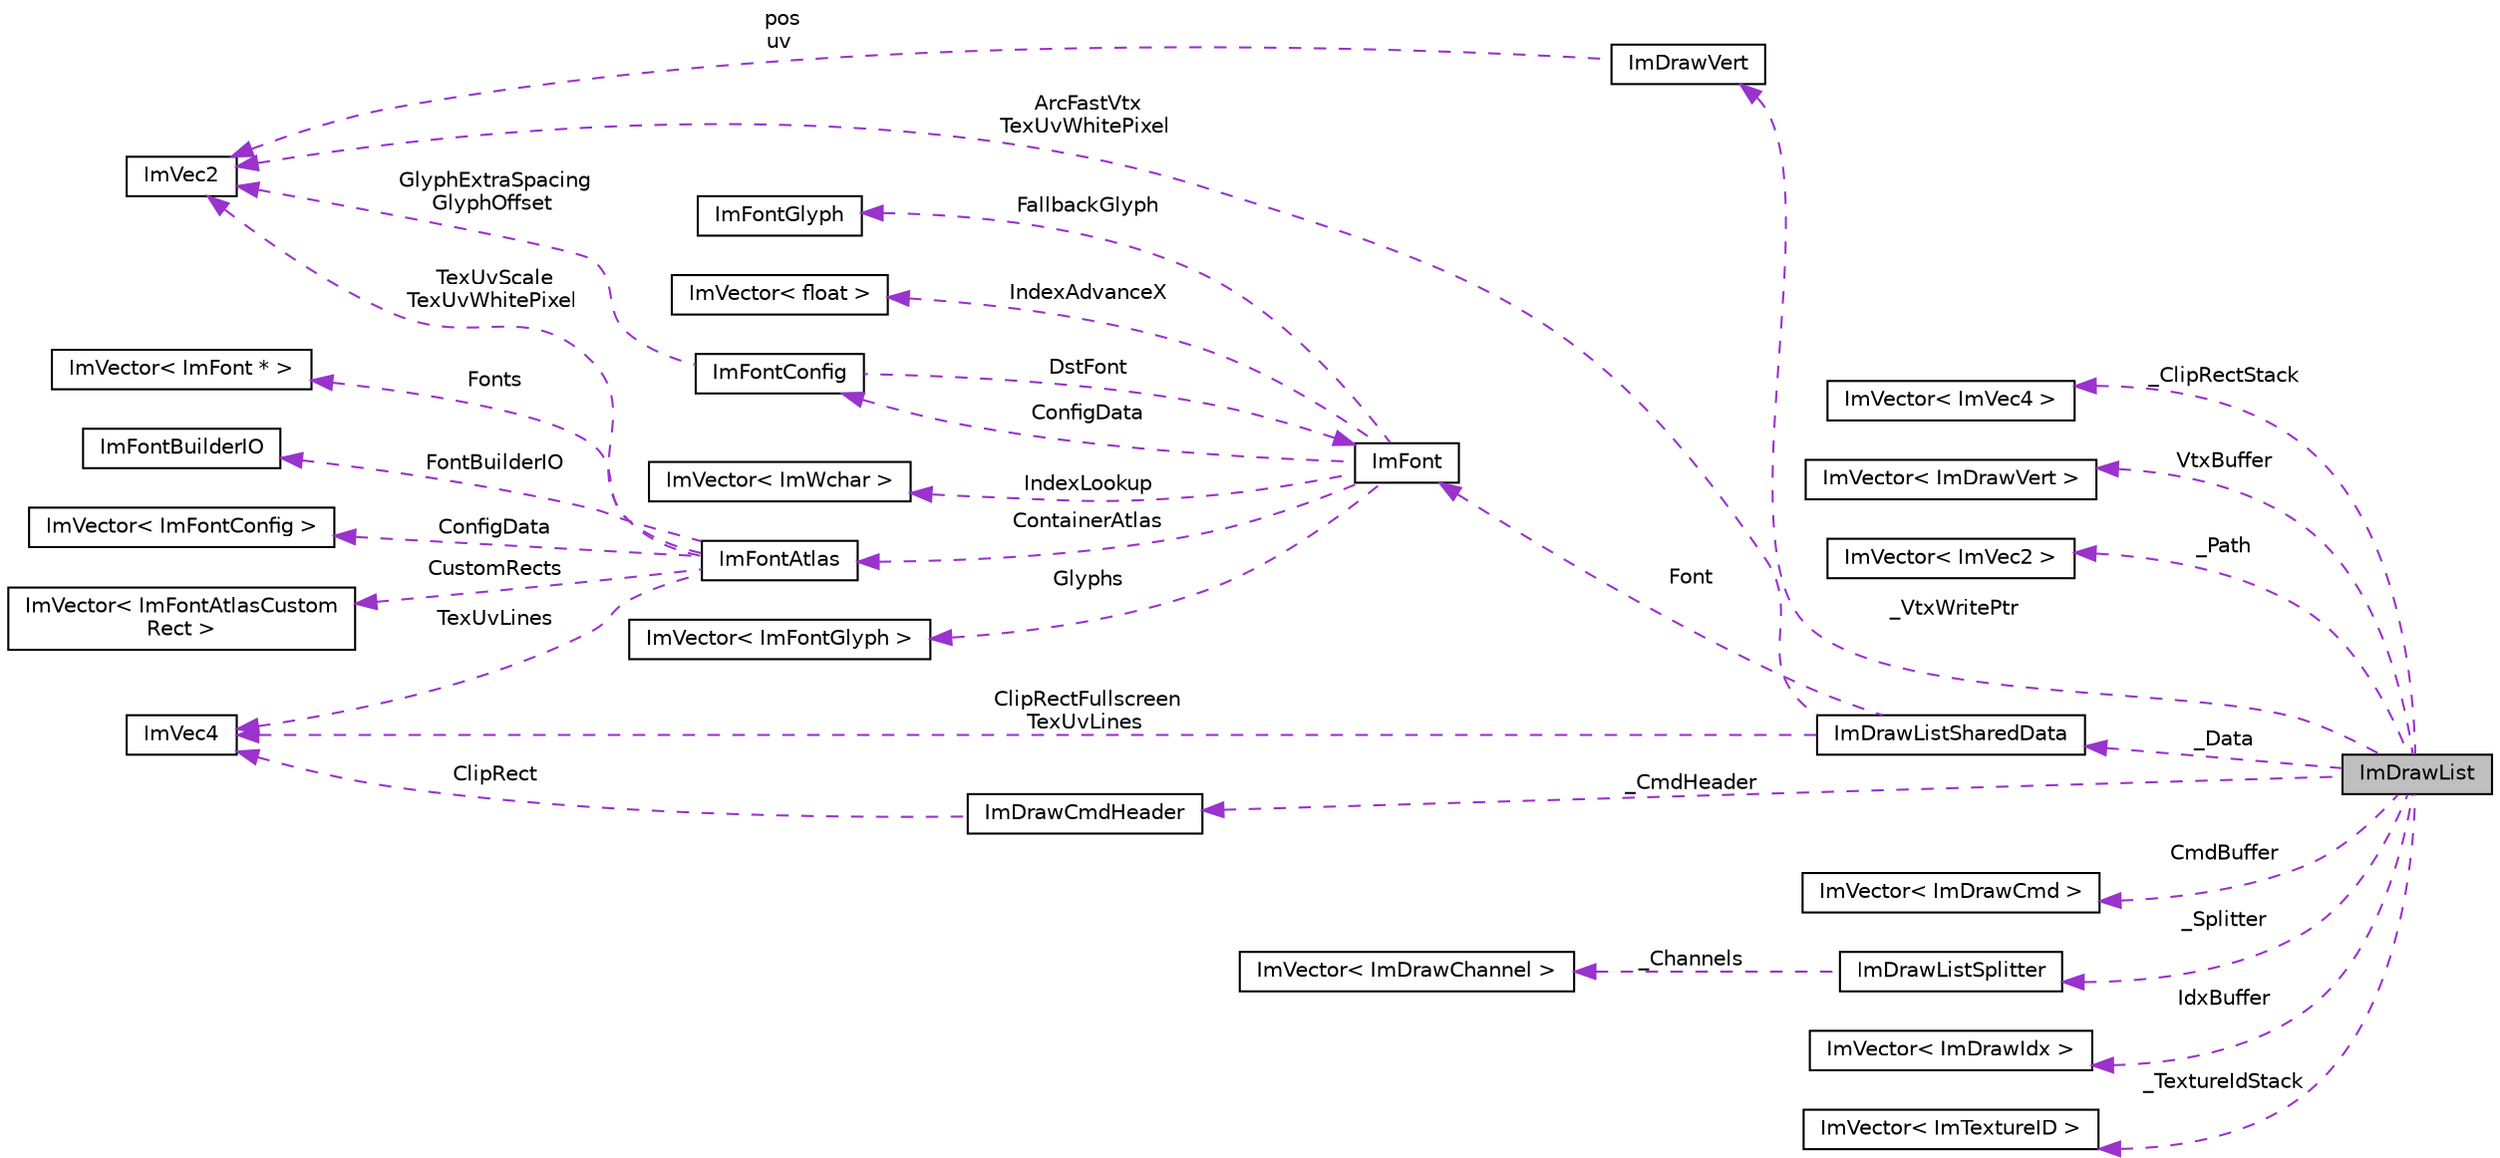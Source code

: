 digraph "ImDrawList"
{
 // LATEX_PDF_SIZE
  edge [fontname="Helvetica",fontsize="10",labelfontname="Helvetica",labelfontsize="10"];
  node [fontname="Helvetica",fontsize="10",shape=record];
  rankdir="LR";
  Node1 [label="ImDrawList",height=0.2,width=0.4,color="black", fillcolor="grey75", style="filled", fontcolor="black",tooltip=" "];
  Node2 -> Node1 [dir="back",color="darkorchid3",fontsize="10",style="dashed",label=" _ClipRectStack" ,fontname="Helvetica"];
  Node2 [label="ImVector\< ImVec4 \>",height=0.2,width=0.4,color="black", fillcolor="white", style="filled",URL="$struct_im_vector.html",tooltip=" "];
  Node3 -> Node1 [dir="back",color="darkorchid3",fontsize="10",style="dashed",label=" VtxBuffer" ,fontname="Helvetica"];
  Node3 [label="ImVector\< ImDrawVert \>",height=0.2,width=0.4,color="black", fillcolor="white", style="filled",URL="$struct_im_vector.html",tooltip=" "];
  Node4 -> Node1 [dir="back",color="darkorchid3",fontsize="10",style="dashed",label=" _Path" ,fontname="Helvetica"];
  Node4 [label="ImVector\< ImVec2 \>",height=0.2,width=0.4,color="black", fillcolor="white", style="filled",URL="$struct_im_vector.html",tooltip=" "];
  Node5 -> Node1 [dir="back",color="darkorchid3",fontsize="10",style="dashed",label=" _Data" ,fontname="Helvetica"];
  Node5 [label="ImDrawListSharedData",height=0.2,width=0.4,color="black", fillcolor="white", style="filled",URL="$struct_im_draw_list_shared_data.html",tooltip=" "];
  Node6 -> Node5 [dir="back",color="darkorchid3",fontsize="10",style="dashed",label=" ArcFastVtx\nTexUvWhitePixel" ,fontname="Helvetica"];
  Node6 [label="ImVec2",height=0.2,width=0.4,color="black", fillcolor="white", style="filled",URL="$struct_im_vec2.html",tooltip=" "];
  Node7 -> Node5 [dir="back",color="darkorchid3",fontsize="10",style="dashed",label=" ClipRectFullscreen\nTexUvLines" ,fontname="Helvetica"];
  Node7 [label="ImVec4",height=0.2,width=0.4,color="black", fillcolor="white", style="filled",URL="$struct_im_vec4.html",tooltip=" "];
  Node8 -> Node5 [dir="back",color="darkorchid3",fontsize="10",style="dashed",label=" Font" ,fontname="Helvetica"];
  Node8 [label="ImFont",height=0.2,width=0.4,color="black", fillcolor="white", style="filled",URL="$struct_im_font.html",tooltip=" "];
  Node9 -> Node8 [dir="back",color="darkorchid3",fontsize="10",style="dashed",label=" Glyphs" ,fontname="Helvetica"];
  Node9 [label="ImVector\< ImFontGlyph \>",height=0.2,width=0.4,color="black", fillcolor="white", style="filled",URL="$struct_im_vector.html",tooltip=" "];
  Node10 -> Node8 [dir="back",color="darkorchid3",fontsize="10",style="dashed",label=" ConfigData" ,fontname="Helvetica"];
  Node10 [label="ImFontConfig",height=0.2,width=0.4,color="black", fillcolor="white", style="filled",URL="$struct_im_font_config.html",tooltip=" "];
  Node6 -> Node10 [dir="back",color="darkorchid3",fontsize="10",style="dashed",label=" GlyphExtraSpacing\nGlyphOffset" ,fontname="Helvetica"];
  Node8 -> Node10 [dir="back",color="darkorchid3",fontsize="10",style="dashed",label=" DstFont" ,fontname="Helvetica"];
  Node11 -> Node8 [dir="back",color="darkorchid3",fontsize="10",style="dashed",label=" FallbackGlyph" ,fontname="Helvetica"];
  Node11 [label="ImFontGlyph",height=0.2,width=0.4,color="black", fillcolor="white", style="filled",URL="$struct_im_font_glyph.html",tooltip=" "];
  Node12 -> Node8 [dir="back",color="darkorchid3",fontsize="10",style="dashed",label=" ContainerAtlas" ,fontname="Helvetica"];
  Node12 [label="ImFontAtlas",height=0.2,width=0.4,color="black", fillcolor="white", style="filled",URL="$struct_im_font_atlas.html",tooltip=" "];
  Node13 -> Node12 [dir="back",color="darkorchid3",fontsize="10",style="dashed",label=" Fonts" ,fontname="Helvetica"];
  Node13 [label="ImVector\< ImFont * \>",height=0.2,width=0.4,color="black", fillcolor="white", style="filled",URL="$struct_im_vector.html",tooltip=" "];
  Node14 -> Node12 [dir="back",color="darkorchid3",fontsize="10",style="dashed",label=" FontBuilderIO" ,fontname="Helvetica"];
  Node14 [label="ImFontBuilderIO",height=0.2,width=0.4,color="black", fillcolor="white", style="filled",URL="$struct_im_font_builder_i_o.html",tooltip=" "];
  Node6 -> Node12 [dir="back",color="darkorchid3",fontsize="10",style="dashed",label=" TexUvScale\nTexUvWhitePixel" ,fontname="Helvetica"];
  Node7 -> Node12 [dir="back",color="darkorchid3",fontsize="10",style="dashed",label=" TexUvLines" ,fontname="Helvetica"];
  Node15 -> Node12 [dir="back",color="darkorchid3",fontsize="10",style="dashed",label=" ConfigData" ,fontname="Helvetica"];
  Node15 [label="ImVector\< ImFontConfig \>",height=0.2,width=0.4,color="black", fillcolor="white", style="filled",URL="$struct_im_vector.html",tooltip=" "];
  Node16 -> Node12 [dir="back",color="darkorchid3",fontsize="10",style="dashed",label=" CustomRects" ,fontname="Helvetica"];
  Node16 [label="ImVector\< ImFontAtlasCustom\lRect \>",height=0.2,width=0.4,color="black", fillcolor="white", style="filled",URL="$struct_im_vector.html",tooltip=" "];
  Node17 -> Node8 [dir="back",color="darkorchid3",fontsize="10",style="dashed",label=" IndexAdvanceX" ,fontname="Helvetica"];
  Node17 [label="ImVector\< float \>",height=0.2,width=0.4,color="black", fillcolor="white", style="filled",URL="$struct_im_vector.html",tooltip=" "];
  Node18 -> Node8 [dir="back",color="darkorchid3",fontsize="10",style="dashed",label=" IndexLookup" ,fontname="Helvetica"];
  Node18 [label="ImVector\< ImWchar \>",height=0.2,width=0.4,color="black", fillcolor="white", style="filled",URL="$struct_im_vector.html",tooltip=" "];
  Node19 -> Node1 [dir="back",color="darkorchid3",fontsize="10",style="dashed",label=" _VtxWritePtr" ,fontname="Helvetica"];
  Node19 [label="ImDrawVert",height=0.2,width=0.4,color="black", fillcolor="white", style="filled",URL="$struct_im_draw_vert.html",tooltip=" "];
  Node6 -> Node19 [dir="back",color="darkorchid3",fontsize="10",style="dashed",label=" pos\nuv" ,fontname="Helvetica"];
  Node20 -> Node1 [dir="back",color="darkorchid3",fontsize="10",style="dashed",label=" _CmdHeader" ,fontname="Helvetica"];
  Node20 [label="ImDrawCmdHeader",height=0.2,width=0.4,color="black", fillcolor="white", style="filled",URL="$struct_im_draw_cmd_header.html",tooltip=" "];
  Node7 -> Node20 [dir="back",color="darkorchid3",fontsize="10",style="dashed",label=" ClipRect" ,fontname="Helvetica"];
  Node21 -> Node1 [dir="back",color="darkorchid3",fontsize="10",style="dashed",label=" CmdBuffer" ,fontname="Helvetica"];
  Node21 [label="ImVector\< ImDrawCmd \>",height=0.2,width=0.4,color="black", fillcolor="white", style="filled",URL="$struct_im_vector.html",tooltip=" "];
  Node22 -> Node1 [dir="back",color="darkorchid3",fontsize="10",style="dashed",label=" _Splitter" ,fontname="Helvetica"];
  Node22 [label="ImDrawListSplitter",height=0.2,width=0.4,color="black", fillcolor="white", style="filled",URL="$struct_im_draw_list_splitter.html",tooltip=" "];
  Node23 -> Node22 [dir="back",color="darkorchid3",fontsize="10",style="dashed",label=" _Channels" ,fontname="Helvetica"];
  Node23 [label="ImVector\< ImDrawChannel \>",height=0.2,width=0.4,color="black", fillcolor="white", style="filled",URL="$struct_im_vector.html",tooltip=" "];
  Node24 -> Node1 [dir="back",color="darkorchid3",fontsize="10",style="dashed",label=" IdxBuffer" ,fontname="Helvetica"];
  Node24 [label="ImVector\< ImDrawIdx \>",height=0.2,width=0.4,color="black", fillcolor="white", style="filled",URL="$struct_im_vector.html",tooltip=" "];
  Node25 -> Node1 [dir="back",color="darkorchid3",fontsize="10",style="dashed",label=" _TextureIdStack" ,fontname="Helvetica"];
  Node25 [label="ImVector\< ImTextureID \>",height=0.2,width=0.4,color="black", fillcolor="white", style="filled",URL="$struct_im_vector.html",tooltip=" "];
}
